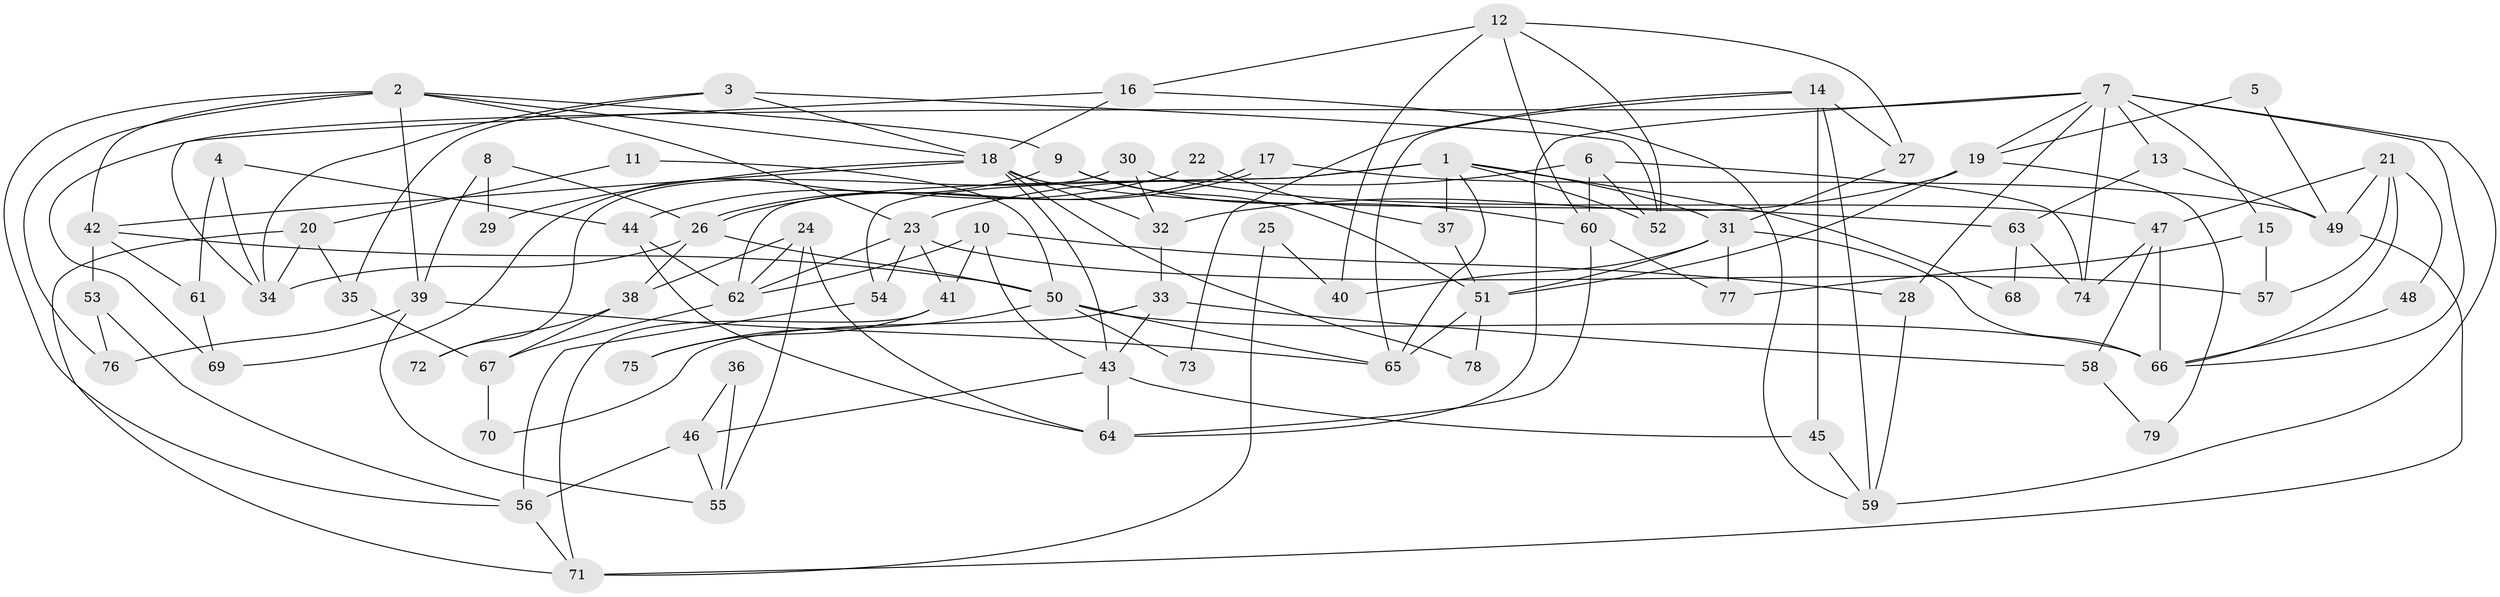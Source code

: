 // Generated by graph-tools (version 1.1) at 2025/50/03/09/25 03:50:06]
// undirected, 79 vertices, 158 edges
graph export_dot {
graph [start="1"]
  node [color=gray90,style=filled];
  1;
  2;
  3;
  4;
  5;
  6;
  7;
  8;
  9;
  10;
  11;
  12;
  13;
  14;
  15;
  16;
  17;
  18;
  19;
  20;
  21;
  22;
  23;
  24;
  25;
  26;
  27;
  28;
  29;
  30;
  31;
  32;
  33;
  34;
  35;
  36;
  37;
  38;
  39;
  40;
  41;
  42;
  43;
  44;
  45;
  46;
  47;
  48;
  49;
  50;
  51;
  52;
  53;
  54;
  55;
  56;
  57;
  58;
  59;
  60;
  61;
  62;
  63;
  64;
  65;
  66;
  67;
  68;
  69;
  70;
  71;
  72;
  73;
  74;
  75;
  76;
  77;
  78;
  79;
  1 -- 65;
  1 -- 62;
  1 -- 31;
  1 -- 37;
  1 -- 52;
  1 -- 54;
  1 -- 68;
  2 -- 23;
  2 -- 39;
  2 -- 9;
  2 -- 18;
  2 -- 42;
  2 -- 56;
  2 -- 76;
  3 -- 18;
  3 -- 34;
  3 -- 35;
  3 -- 52;
  4 -- 44;
  4 -- 34;
  4 -- 61;
  5 -- 49;
  5 -- 19;
  6 -- 52;
  6 -- 60;
  6 -- 23;
  6 -- 74;
  7 -- 66;
  7 -- 59;
  7 -- 13;
  7 -- 15;
  7 -- 19;
  7 -- 28;
  7 -- 64;
  7 -- 69;
  7 -- 74;
  8 -- 39;
  8 -- 26;
  8 -- 29;
  9 -- 69;
  9 -- 51;
  9 -- 60;
  10 -- 43;
  10 -- 62;
  10 -- 28;
  10 -- 41;
  11 -- 20;
  11 -- 50;
  12 -- 16;
  12 -- 52;
  12 -- 27;
  12 -- 40;
  12 -- 60;
  13 -- 49;
  13 -- 63;
  14 -- 45;
  14 -- 27;
  14 -- 59;
  14 -- 65;
  14 -- 73;
  15 -- 77;
  15 -- 57;
  16 -- 18;
  16 -- 59;
  16 -- 34;
  17 -- 26;
  17 -- 26;
  17 -- 49;
  18 -- 63;
  18 -- 29;
  18 -- 32;
  18 -- 42;
  18 -- 43;
  18 -- 78;
  19 -- 51;
  19 -- 32;
  19 -- 79;
  20 -- 71;
  20 -- 35;
  20 -- 34;
  21 -- 47;
  21 -- 66;
  21 -- 48;
  21 -- 49;
  21 -- 57;
  22 -- 37;
  22 -- 44;
  23 -- 57;
  23 -- 41;
  23 -- 54;
  23 -- 62;
  24 -- 64;
  24 -- 55;
  24 -- 38;
  24 -- 62;
  25 -- 71;
  25 -- 40;
  26 -- 34;
  26 -- 38;
  26 -- 50;
  27 -- 31;
  28 -- 59;
  30 -- 47;
  30 -- 32;
  30 -- 72;
  31 -- 51;
  31 -- 40;
  31 -- 66;
  31 -- 77;
  32 -- 33;
  33 -- 43;
  33 -- 58;
  33 -- 70;
  35 -- 67;
  36 -- 46;
  36 -- 55;
  37 -- 51;
  38 -- 67;
  38 -- 72;
  39 -- 76;
  39 -- 65;
  39 -- 55;
  41 -- 71;
  41 -- 75;
  42 -- 50;
  42 -- 53;
  42 -- 61;
  43 -- 64;
  43 -- 45;
  43 -- 46;
  44 -- 62;
  44 -- 64;
  45 -- 59;
  46 -- 56;
  46 -- 55;
  47 -- 66;
  47 -- 74;
  47 -- 58;
  48 -- 66;
  49 -- 71;
  50 -- 65;
  50 -- 66;
  50 -- 73;
  50 -- 75;
  51 -- 65;
  51 -- 78;
  53 -- 56;
  53 -- 76;
  54 -- 56;
  56 -- 71;
  58 -- 79;
  60 -- 64;
  60 -- 77;
  61 -- 69;
  62 -- 67;
  63 -- 74;
  63 -- 68;
  67 -- 70;
}

